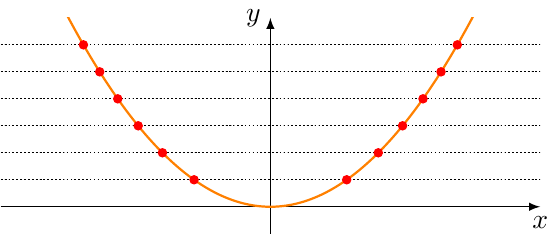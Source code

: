 \documentclass[crop]{standalone}
\usepackage[dvipsnames]{xcolor}
\usepackage{tikz}
\usepackage{pgfplots}
\pgfplotsset{compat=1.18}
\begin{document}
  \begin{tikzpicture}%[font=\scriptsize]
    \begin{axis}[%
      axis x line=center,axis y line=center,
      unit vector ratio={2 1},
      xlabel={$x$},ylabel={$y$},
      xlabel style={below},ylabel style={left},
      xmin=-2.5,xmax=2.5,xtick={\empty},
      ymin=-0.5,ymax=3.5,ytick={\empty},
      axis line style={-latex},
      declare function={
        A = 1.0;
        B = 0.0;
        C = 0.0;
        f(\x) = A*\x^2 + B*\x + C;
        f1(\x) = (-B - sqrt(B^2-4*A*(C-\x)))/(2*A);
        f2(\x) = (-B + sqrt(B^2-4*A*(C-\x)))/(2*A);
      }
    ]%
      \addplot[mark=none,domain=-3:3,color=orange,thick,samples=1000] {f(x)};
      
      \addplot[mark=none,densely dotted,domain=-3:3,samples=1000] {0.5};
      \addplot[mark=none,densely dotted,domain=-3:3,samples=1000] {1.0};
      \addplot[mark=none,densely dotted,domain=-3:3,samples=1000] {1.5};
      \addplot[mark=none,densely dotted,domain=-3:3,samples=1000] {2.0};
      \addplot[mark=none,densely dotted,domain=-3:3,samples=1000] {2.5};
      \addplot[mark=none,densely dotted,domain=-3:3,samples=1000] {3.0};

      \addplot[mark=*,mark size=1.5pt,color=red] coordinates {(f1(0.5),0.5)};
      \addplot[mark=*,mark size=1.5pt,color=red] coordinates {(f2(0.5),0.5)};
      \addplot[mark=*,mark size=1.5pt,color=red] coordinates {(f1(1.0),1.0)};
      \addplot[mark=*,mark size=1.5pt,color=red] coordinates {(f2(1.0),1.0)};

      \addplot[mark=*,mark size=1.5pt,color=red] coordinates {(f1(1.5),1.5)};
      \addplot[mark=*,mark size=1.5pt,color=red] coordinates {(f2(1.5),1.5)};
      \addplot[mark=*,mark size=1.5pt,color=red] coordinates {(f1(2.0),2.0)};
      \addplot[mark=*,mark size=1.5pt,color=red] coordinates {(f2(2.0),2.0)};

      \addplot[mark=*,mark size=1.5pt,color=red] coordinates {(f1(2.5),2.5)};
      \addplot[mark=*,mark size=1.5pt,color=red] coordinates {(f2(2.5),2.5)};
      \addplot[mark=*,mark size=1.5pt,color=red] coordinates {(f1(3.0),3.0)};
      \addplot[mark=*,mark size=1.5pt,color=red] coordinates {(f2(3.0),3.0)};
    \end{axis}
  \end{tikzpicture}%
\end{document}